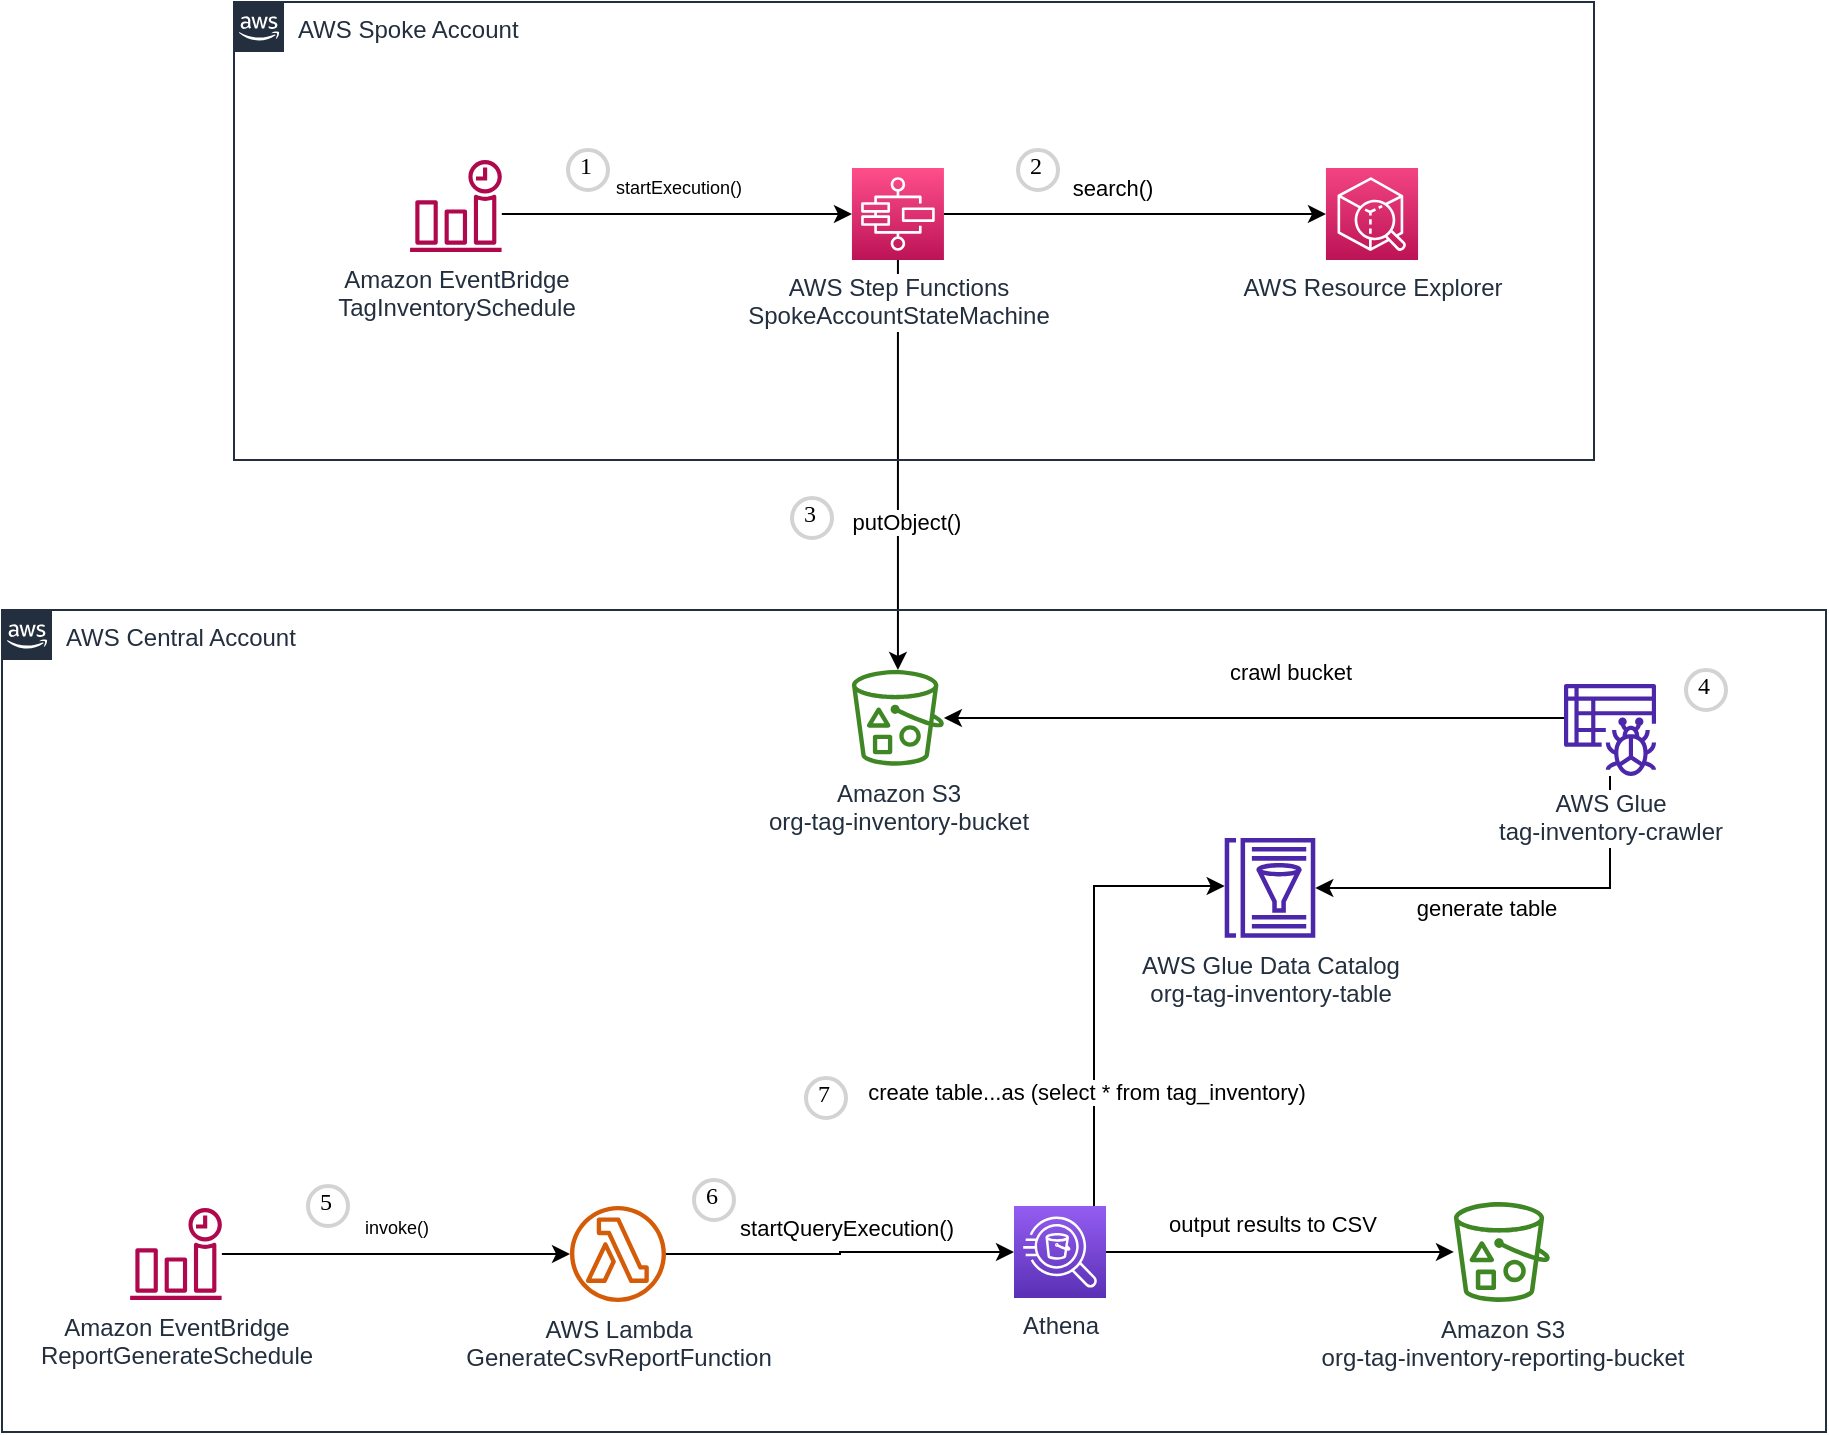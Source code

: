 <mxfile version="21.5.1" type="device">
  <diagram name="Flow Diagram" id="cGgwvrpLggnRXZVi8d4b">
    <mxGraphModel dx="1266" dy="1143" grid="0" gridSize="10" guides="1" tooltips="1" connect="1" arrows="1" fold="1" page="0" pageScale="1" pageWidth="850" pageHeight="1100" math="0" shadow="0">
      <root>
        <mxCell id="0" />
        <mxCell id="1" parent="0" />
        <mxCell id="S4Rx46IyZFWz3ZOEYgBF-19" style="edgeStyle=orthogonalEdgeStyle;rounded=0;orthogonalLoop=1;jettySize=auto;html=1;exitX=0.5;exitY=1;exitDx=0;exitDy=0;exitPerimeter=0;" parent="1" source="S4Rx46IyZFWz3ZOEYgBF-5" target="S4Rx46IyZFWz3ZOEYgBF-17" edge="1">
          <mxGeometry relative="1" as="geometry">
            <mxPoint x="341.04" y="-206" as="sourcePoint" />
            <mxPoint x="339.005" y="-5.114" as="targetPoint" />
            <Array as="points" />
          </mxGeometry>
        </mxCell>
        <mxCell id="S4Rx46IyZFWz3ZOEYgBF-20" value="putObject()" style="edgeLabel;html=1;align=center;verticalAlign=middle;resizable=0;points=[];" parent="S4Rx46IyZFWz3ZOEYgBF-19" vertex="1" connectable="0">
          <mxGeometry x="0.381" relative="1" as="geometry">
            <mxPoint x="4" y="-11" as="offset" />
          </mxGeometry>
        </mxCell>
        <mxCell id="x_5nOHw_W_Y_dFOkR19Z-3" value="AWS Spoke Account" style="points=[[0,0],[0.25,0],[0.5,0],[0.75,0],[1,0],[1,0.25],[1,0.5],[1,0.75],[1,1],[0.75,1],[0.5,1],[0.25,1],[0,1],[0,0.75],[0,0.5],[0,0.25]];outlineConnect=0;gradientColor=none;html=1;whiteSpace=wrap;fontSize=12;fontStyle=0;container=1;pointerEvents=0;collapsible=0;recursiveResize=0;shape=mxgraph.aws4.group;grIcon=mxgraph.aws4.group_aws_cloud_alt;strokeColor=#232F3E;fillColor=none;verticalAlign=top;align=left;spacingLeft=30;fontColor=#232F3E;dashed=0;" parent="1" vertex="1">
          <mxGeometry x="130.002" y="-349" width="680" height="229" as="geometry" />
        </mxCell>
        <mxCell id="S4Rx46IyZFWz3ZOEYgBF-18" value="" style="group" parent="x_5nOHw_W_Y_dFOkR19Z-3" vertex="1" connectable="0">
          <mxGeometry x="87.97" y="79.005" width="504.059" height="50.052" as="geometry" />
        </mxCell>
        <mxCell id="hVh20ooLBPGT3Ob6YNNj-48" value="Amazon EventBridge&lt;br&gt;TagInventorySchedule" style="sketch=0;outlineConnect=0;fontColor=#232F3E;gradientColor=none;fillColor=#B0084D;strokeColor=none;dashed=0;verticalLabelPosition=bottom;verticalAlign=top;align=center;html=1;fontSize=12;fontStyle=0;aspect=fixed;pointerEvents=1;shape=mxgraph.aws4.event_time_based;" parent="S4Rx46IyZFWz3ZOEYgBF-18" vertex="1">
          <mxGeometry width="46" height="46" as="geometry" />
        </mxCell>
        <mxCell id="8ICjOX-C3geuhfax8Q9x-6" value="" style="edgeStyle=orthogonalEdgeStyle;html=1;endArrow=none;elbow=vertical;startArrow=classic;startFill=1;strokeColor=#000000;rounded=0;exitX=0;exitY=0.5;exitDx=0;exitDy=0;exitPerimeter=0;" parent="S4Rx46IyZFWz3ZOEYgBF-18" source="S4Rx46IyZFWz3ZOEYgBF-5" target="hVh20ooLBPGT3Ob6YNNj-48" edge="1">
          <mxGeometry width="100" relative="1" as="geometry">
            <mxPoint x="316.471" y="64.632" as="sourcePoint" />
            <mxPoint x="502.301" y="191.047" as="targetPoint" />
            <Array as="points">
              <mxPoint x="10.998" y="26.995" />
            </Array>
          </mxGeometry>
        </mxCell>
        <mxCell id="8ICjOX-C3geuhfax8Q9x-27" value="&lt;font style=&quot;font-size: 9px;&quot;&gt;startExecution()&lt;/font&gt;" style="edgeLabel;html=1;align=center;verticalAlign=middle;resizable=0;points=[];" parent="8ICjOX-C3geuhfax8Q9x-6" vertex="1" connectable="0">
          <mxGeometry x="-0.238" relative="1" as="geometry">
            <mxPoint x="-21" y="-14" as="offset" />
          </mxGeometry>
        </mxCell>
        <mxCell id="S4Rx46IyZFWz3ZOEYgBF-5" value="AWS Step Functions&lt;br&gt;SpokeAccountStateMachine" style="sketch=0;points=[[0,0,0],[0.25,0,0],[0.5,0,0],[0.75,0,0],[1,0,0],[0,1,0],[0.25,1,0],[0.5,1,0],[0.75,1,0],[1,1,0],[0,0.25,0],[0,0.5,0],[0,0.75,0],[1,0.25,0],[1,0.5,0],[1,0.75,0]];outlineConnect=0;fontColor=#232F3E;gradientColor=#FF4F8B;gradientDirection=north;fillColor=#BC1356;strokeColor=#ffffff;dashed=0;verticalLabelPosition=bottom;verticalAlign=top;align=center;html=1;fontSize=12;fontStyle=0;aspect=fixed;shape=mxgraph.aws4.resourceIcon;resIcon=mxgraph.aws4.step_functions;labelBackgroundColor=default;" parent="S4Rx46IyZFWz3ZOEYgBF-18" vertex="1">
          <mxGeometry x="220.998" y="3.995" width="46" height="46" as="geometry" />
        </mxCell>
        <mxCell id="hVh20ooLBPGT3Ob6YNNj-50" value="AWS Resource Explorer" style="sketch=0;points=[[0,0,0],[0.25,0,0],[0.5,0,0],[0.75,0,0],[1,0,0],[0,1,0],[0.25,1,0],[0.5,1,0],[0.75,1,0],[1,1,0],[0,0.25,0],[0,0.5,0],[0,0.75,0],[1,0.25,0],[1,0.5,0],[1,0.75,0]];points=[[0,0,0],[0.25,0,0],[0.5,0,0],[0.75,0,0],[1,0,0],[0,1,0],[0.25,1,0],[0.5,1,0],[0.75,1,0],[1,1,0],[0,0.25,0],[0,0.5,0],[0,0.75,0],[1,0.25,0],[1,0.5,0],[1,0.75,0]];outlineConnect=0;fontColor=#232F3E;gradientColor=#F34482;gradientDirection=north;fillColor=#BC1356;strokeColor=#ffffff;dashed=0;verticalLabelPosition=bottom;verticalAlign=top;align=center;html=1;fontSize=12;fontStyle=0;aspect=fixed;shape=mxgraph.aws4.resourceIcon;resIcon=mxgraph.aws4.resource_explorer;" parent="S4Rx46IyZFWz3ZOEYgBF-18" vertex="1">
          <mxGeometry x="457.999" y="3.992" width="46.061" height="46.061" as="geometry" />
        </mxCell>
        <mxCell id="S4Rx46IyZFWz3ZOEYgBF-6" style="edgeStyle=orthogonalEdgeStyle;rounded=0;orthogonalLoop=1;jettySize=auto;html=1;" parent="S4Rx46IyZFWz3ZOEYgBF-18" source="S4Rx46IyZFWz3ZOEYgBF-5" target="hVh20ooLBPGT3Ob6YNNj-50" edge="1">
          <mxGeometry relative="1" as="geometry" />
        </mxCell>
        <mxCell id="S4Rx46IyZFWz3ZOEYgBF-7" value="search()" style="edgeLabel;html=1;align=center;verticalAlign=middle;resizable=0;points=[];" parent="S4Rx46IyZFWz3ZOEYgBF-6" vertex="1" connectable="0">
          <mxGeometry x="-0.22" y="1" relative="1" as="geometry">
            <mxPoint x="9" y="-12" as="offset" />
          </mxGeometry>
        </mxCell>
        <mxCell id="HvuV43oZv9QOk3PtEXCl-1" value="1" style="ellipse;whiteSpace=wrap;html=1;aspect=fixed;strokeWidth=2;fontFamily=Tahoma;spacingBottom=4;spacingRight=2;strokeColor=#d3d3d3;" parent="x_5nOHw_W_Y_dFOkR19Z-3" vertex="1">
          <mxGeometry x="166.998" y="74" width="20" height="20" as="geometry" />
        </mxCell>
        <mxCell id="HvuV43oZv9QOk3PtEXCl-2" value="2" style="ellipse;whiteSpace=wrap;html=1;aspect=fixed;strokeWidth=2;fontFamily=Tahoma;spacingBottom=4;spacingRight=2;strokeColor=#d3d3d3;" parent="x_5nOHw_W_Y_dFOkR19Z-3" vertex="1">
          <mxGeometry x="391.998" y="74" width="20" height="20" as="geometry" />
        </mxCell>
        <mxCell id="S4Rx46IyZFWz3ZOEYgBF-8" value="AWS Central Account" style="points=[[0,0],[0.25,0],[0.5,0],[0.75,0],[1,0],[1,0.25],[1,0.5],[1,0.75],[1,1],[0.75,1],[0.5,1],[0.25,1],[0,1],[0,0.75],[0,0.5],[0,0.25]];outlineConnect=0;gradientColor=none;html=1;whiteSpace=wrap;fontSize=12;fontStyle=0;container=1;pointerEvents=0;collapsible=0;recursiveResize=0;shape=mxgraph.aws4.group;grIcon=mxgraph.aws4.group_aws_cloud_alt;strokeColor=#232F3E;fillColor=none;verticalAlign=top;align=left;spacingLeft=30;fontColor=#232F3E;dashed=0;" parent="1" vertex="1">
          <mxGeometry x="14" y="-45" width="912" height="411" as="geometry" />
        </mxCell>
        <mxCell id="S4Rx46IyZFWz3ZOEYgBF-9" value="&lt;font style=&quot;font-size: 8px;&quot;&gt;&lt;br&gt;&lt;/font&gt;" style="text;html=1;align=center;verticalAlign=middle;resizable=0;points=[];autosize=1;strokeColor=none;fillColor=none;" parent="S4Rx46IyZFWz3ZOEYgBF-8" vertex="1">
          <mxGeometry x="569.14" y="89.004" width="20" height="30" as="geometry" />
        </mxCell>
        <mxCell id="S4Rx46IyZFWz3ZOEYgBF-10" value="Amazon EventBridge&lt;br&gt;ReportGenerateSchedule" style="sketch=0;outlineConnect=0;fontColor=#232F3E;gradientColor=none;fillColor=#B0084D;strokeColor=none;dashed=0;verticalLabelPosition=bottom;verticalAlign=top;align=center;html=1;fontSize=12;fontStyle=0;aspect=fixed;pointerEvents=1;shape=mxgraph.aws4.event_time_based;" parent="S4Rx46IyZFWz3ZOEYgBF-8" vertex="1">
          <mxGeometry x="64.002" y="299.005" width="46" height="46" as="geometry" />
        </mxCell>
        <mxCell id="S4Rx46IyZFWz3ZOEYgBF-11" value="" style="edgeStyle=orthogonalEdgeStyle;html=1;endArrow=none;elbow=vertical;startArrow=classic;startFill=1;strokeColor=#000000;rounded=0;" parent="S4Rx46IyZFWz3ZOEYgBF-8" source="S4Rx46IyZFWz3ZOEYgBF-25" target="S4Rx46IyZFWz3ZOEYgBF-10" edge="1">
          <mxGeometry width="100" relative="1" as="geometry">
            <mxPoint x="270.0" y="219.0" as="sourcePoint" />
            <mxPoint x="551.303" y="383.051" as="targetPoint" />
            <Array as="points" />
          </mxGeometry>
        </mxCell>
        <mxCell id="S4Rx46IyZFWz3ZOEYgBF-12" value="&lt;font style=&quot;font-size: 9px;&quot;&gt;invoke()&lt;/font&gt;" style="edgeLabel;html=1;align=center;verticalAlign=middle;resizable=0;points=[];" parent="S4Rx46IyZFWz3ZOEYgBF-11" vertex="1" connectable="0">
          <mxGeometry x="-0.238" relative="1" as="geometry">
            <mxPoint x="-21" y="-14" as="offset" />
          </mxGeometry>
        </mxCell>
        <mxCell id="S4Rx46IyZFWz3ZOEYgBF-17" value="Amazon S3&lt;br&gt;org-tag-inventory-bucket" style="sketch=0;outlineConnect=0;fontColor=#232F3E;gradientColor=none;fillColor=#3F8624;strokeColor=none;dashed=0;verticalLabelPosition=bottom;verticalAlign=top;align=center;html=1;fontSize=12;fontStyle=0;aspect=fixed;pointerEvents=1;shape=mxgraph.aws4.bucket_with_objects;labelBackgroundColor=default;" parent="S4Rx46IyZFWz3ZOEYgBF-8" vertex="1">
          <mxGeometry x="424.97" y="30" width="46" height="47.84" as="geometry" />
        </mxCell>
        <mxCell id="S4Rx46IyZFWz3ZOEYgBF-28" style="edgeStyle=orthogonalEdgeStyle;rounded=0;orthogonalLoop=1;jettySize=auto;html=1;" parent="S4Rx46IyZFWz3ZOEYgBF-8" source="S4Rx46IyZFWz3ZOEYgBF-22" target="HvuV43oZv9QOk3PtEXCl-11" edge="1">
          <mxGeometry relative="1" as="geometry">
            <Array as="points">
              <mxPoint x="546" y="138" />
            </Array>
          </mxGeometry>
        </mxCell>
        <mxCell id="S4Rx46IyZFWz3ZOEYgBF-29" value="create table...as (select * from tag_inventory)" style="edgeLabel;html=1;align=center;verticalAlign=middle;resizable=0;points=[];" parent="S4Rx46IyZFWz3ZOEYgBF-28" vertex="1" connectable="0">
          <mxGeometry x="0.227" y="-1" relative="1" as="geometry">
            <mxPoint x="-5" y="81" as="offset" />
          </mxGeometry>
        </mxCell>
        <mxCell id="S4Rx46IyZFWz3ZOEYgBF-32" style="edgeStyle=orthogonalEdgeStyle;rounded=0;orthogonalLoop=1;jettySize=auto;html=1;" parent="S4Rx46IyZFWz3ZOEYgBF-8" source="S4Rx46IyZFWz3ZOEYgBF-22" target="S4Rx46IyZFWz3ZOEYgBF-31" edge="1">
          <mxGeometry relative="1" as="geometry" />
        </mxCell>
        <mxCell id="S4Rx46IyZFWz3ZOEYgBF-33" value="output results to CSV" style="edgeLabel;html=1;align=center;verticalAlign=middle;resizable=0;points=[];" parent="S4Rx46IyZFWz3ZOEYgBF-32" vertex="1" connectable="0">
          <mxGeometry x="0.013" y="1" relative="1" as="geometry">
            <mxPoint x="-5" y="-13" as="offset" />
          </mxGeometry>
        </mxCell>
        <mxCell id="S4Rx46IyZFWz3ZOEYgBF-22" value="Athena" style="sketch=0;points=[[0,0,0],[0.25,0,0],[0.5,0,0],[0.75,0,0],[1,0,0],[0,1,0],[0.25,1,0],[0.5,1,0],[0.75,1,0],[1,1,0],[0,0.25,0],[0,0.5,0],[0,0.75,0],[1,0.25,0],[1,0.5,0],[1,0.75,0]];outlineConnect=0;fontColor=#232F3E;gradientColor=#945DF2;gradientDirection=north;fillColor=#5A30B5;strokeColor=#ffffff;dashed=0;verticalLabelPosition=bottom;verticalAlign=top;align=center;html=1;fontSize=12;fontStyle=0;aspect=fixed;shape=mxgraph.aws4.resourceIcon;resIcon=mxgraph.aws4.athena;" parent="S4Rx46IyZFWz3ZOEYgBF-8" vertex="1">
          <mxGeometry x="506" y="298" width="46" height="46" as="geometry" />
        </mxCell>
        <mxCell id="S4Rx46IyZFWz3ZOEYgBF-26" style="edgeStyle=orthogonalEdgeStyle;rounded=0;orthogonalLoop=1;jettySize=auto;html=1;" parent="S4Rx46IyZFWz3ZOEYgBF-8" source="S4Rx46IyZFWz3ZOEYgBF-25" target="S4Rx46IyZFWz3ZOEYgBF-22" edge="1">
          <mxGeometry relative="1" as="geometry" />
        </mxCell>
        <mxCell id="S4Rx46IyZFWz3ZOEYgBF-27" value="startQueryExecution()" style="edgeLabel;html=1;align=center;verticalAlign=middle;resizable=0;points=[];" parent="S4Rx46IyZFWz3ZOEYgBF-26" vertex="1" connectable="0">
          <mxGeometry x="0.139" y="-1" relative="1" as="geometry">
            <mxPoint x="-9" y="-13" as="offset" />
          </mxGeometry>
        </mxCell>
        <mxCell id="S4Rx46IyZFWz3ZOEYgBF-25" value="AWS Lambda&lt;br&gt;GenerateCsvReportFunction" style="sketch=0;outlineConnect=0;fontColor=#232F3E;gradientColor=none;fillColor=#D45B07;strokeColor=none;dashed=0;verticalLabelPosition=bottom;verticalAlign=top;align=center;html=1;fontSize=12;fontStyle=0;aspect=fixed;pointerEvents=1;shape=mxgraph.aws4.lambda_function;" parent="S4Rx46IyZFWz3ZOEYgBF-8" vertex="1">
          <mxGeometry x="284" y="298" width="48" height="48" as="geometry" />
        </mxCell>
        <mxCell id="S4Rx46IyZFWz3ZOEYgBF-31" value="Amazon S3&lt;br&gt;org-tag-inventory-reporting-bucket" style="sketch=0;outlineConnect=0;fontColor=#232F3E;gradientColor=none;fillColor=#3F8624;strokeColor=none;dashed=0;verticalLabelPosition=bottom;verticalAlign=top;align=center;html=1;fontSize=12;fontStyle=0;aspect=fixed;pointerEvents=1;shape=mxgraph.aws4.bucket_with_objects;" parent="S4Rx46IyZFWz3ZOEYgBF-8" vertex="1">
          <mxGeometry x="725.97" y="296.04" width="48" height="49.92" as="geometry" />
        </mxCell>
        <mxCell id="HvuV43oZv9QOk3PtEXCl-4" value="4" style="ellipse;whiteSpace=wrap;html=1;aspect=fixed;strokeWidth=2;fontFamily=Tahoma;spacingBottom=4;spacingRight=2;strokeColor=#d3d3d3;" parent="S4Rx46IyZFWz3ZOEYgBF-8" vertex="1">
          <mxGeometry x="842" y="30" width="20" height="20" as="geometry" />
        </mxCell>
        <mxCell id="HvuV43oZv9QOk3PtEXCl-5" value="5" style="ellipse;whiteSpace=wrap;html=1;aspect=fixed;strokeWidth=2;fontFamily=Tahoma;spacingBottom=4;spacingRight=2;strokeColor=#d3d3d3;" parent="S4Rx46IyZFWz3ZOEYgBF-8" vertex="1">
          <mxGeometry x="153" y="288" width="20" height="20" as="geometry" />
        </mxCell>
        <mxCell id="HvuV43oZv9QOk3PtEXCl-6" value="6" style="ellipse;whiteSpace=wrap;html=1;aspect=fixed;strokeWidth=2;fontFamily=Tahoma;spacingBottom=4;spacingRight=2;strokeColor=#d3d3d3;" parent="S4Rx46IyZFWz3ZOEYgBF-8" vertex="1">
          <mxGeometry x="346" y="285" width="20" height="20" as="geometry" />
        </mxCell>
        <mxCell id="HvuV43oZv9QOk3PtEXCl-7" value="7" style="ellipse;whiteSpace=wrap;html=1;aspect=fixed;strokeWidth=2;fontFamily=Tahoma;spacingBottom=4;spacingRight=2;strokeColor=#d3d3d3;" parent="S4Rx46IyZFWz3ZOEYgBF-8" vertex="1">
          <mxGeometry x="402" y="234" width="20" height="20" as="geometry" />
        </mxCell>
        <mxCell id="HvuV43oZv9QOk3PtEXCl-9" style="edgeStyle=orthogonalEdgeStyle;rounded=0;orthogonalLoop=1;jettySize=auto;html=1;" parent="S4Rx46IyZFWz3ZOEYgBF-8" source="HvuV43oZv9QOk3PtEXCl-8" target="S4Rx46IyZFWz3ZOEYgBF-17" edge="1">
          <mxGeometry relative="1" as="geometry">
            <Array as="points">
              <mxPoint x="699" y="54" />
              <mxPoint x="699" y="54" />
            </Array>
          </mxGeometry>
        </mxCell>
        <mxCell id="HvuV43oZv9QOk3PtEXCl-10" value="crawl bucket" style="edgeLabel;html=1;align=center;verticalAlign=middle;resizable=0;points=[];" parent="HvuV43oZv9QOk3PtEXCl-9" vertex="1" connectable="0">
          <mxGeometry x="-0.222" y="-3" relative="1" as="geometry">
            <mxPoint x="-17" y="-20" as="offset" />
          </mxGeometry>
        </mxCell>
        <mxCell id="HvuV43oZv9QOk3PtEXCl-12" style="edgeStyle=orthogonalEdgeStyle;rounded=0;orthogonalLoop=1;jettySize=auto;html=1;" parent="S4Rx46IyZFWz3ZOEYgBF-8" source="HvuV43oZv9QOk3PtEXCl-8" target="HvuV43oZv9QOk3PtEXCl-11" edge="1">
          <mxGeometry relative="1" as="geometry">
            <Array as="points">
              <mxPoint x="804" y="139" />
            </Array>
          </mxGeometry>
        </mxCell>
        <mxCell id="HvuV43oZv9QOk3PtEXCl-13" value="generate table" style="edgeLabel;html=1;align=center;verticalAlign=middle;resizable=0;points=[];" parent="HvuV43oZv9QOk3PtEXCl-12" vertex="1" connectable="0">
          <mxGeometry x="0.141" relative="1" as="geometry">
            <mxPoint x="-2" y="10" as="offset" />
          </mxGeometry>
        </mxCell>
        <mxCell id="HvuV43oZv9QOk3PtEXCl-8" value="AWS Glue&lt;br&gt;tag-inventory-crawler" style="sketch=0;outlineConnect=0;fontColor=#232F3E;gradientColor=none;fillColor=#4D27AA;strokeColor=none;dashed=0;verticalLabelPosition=bottom;verticalAlign=top;align=center;html=1;fontSize=12;fontStyle=0;aspect=fixed;pointerEvents=1;shape=mxgraph.aws4.glue_crawlers;labelBackgroundColor=default;" parent="S4Rx46IyZFWz3ZOEYgBF-8" vertex="1">
          <mxGeometry x="781" y="37" width="46" height="46" as="geometry" />
        </mxCell>
        <mxCell id="HvuV43oZv9QOk3PtEXCl-11" value="AWS Glue Data Catalog&lt;br&gt;org-tag-inventory-table" style="sketch=0;outlineConnect=0;fontColor=#232F3E;gradientColor=none;fillColor=#4D27AA;strokeColor=none;dashed=0;verticalLabelPosition=bottom;verticalAlign=top;align=center;html=1;fontSize=12;fontStyle=0;aspect=fixed;pointerEvents=1;shape=mxgraph.aws4.glue_data_catalog;" parent="S4Rx46IyZFWz3ZOEYgBF-8" vertex="1">
          <mxGeometry x="611" y="114" width="46" height="49.83" as="geometry" />
        </mxCell>
        <mxCell id="HvuV43oZv9QOk3PtEXCl-3" value="3" style="ellipse;whiteSpace=wrap;html=1;aspect=fixed;strokeWidth=2;fontFamily=Tahoma;spacingBottom=4;spacingRight=2;strokeColor=#d3d3d3;" parent="1" vertex="1">
          <mxGeometry x="409" y="-101" width="20" height="20" as="geometry" />
        </mxCell>
      </root>
    </mxGraphModel>
  </diagram>
</mxfile>
